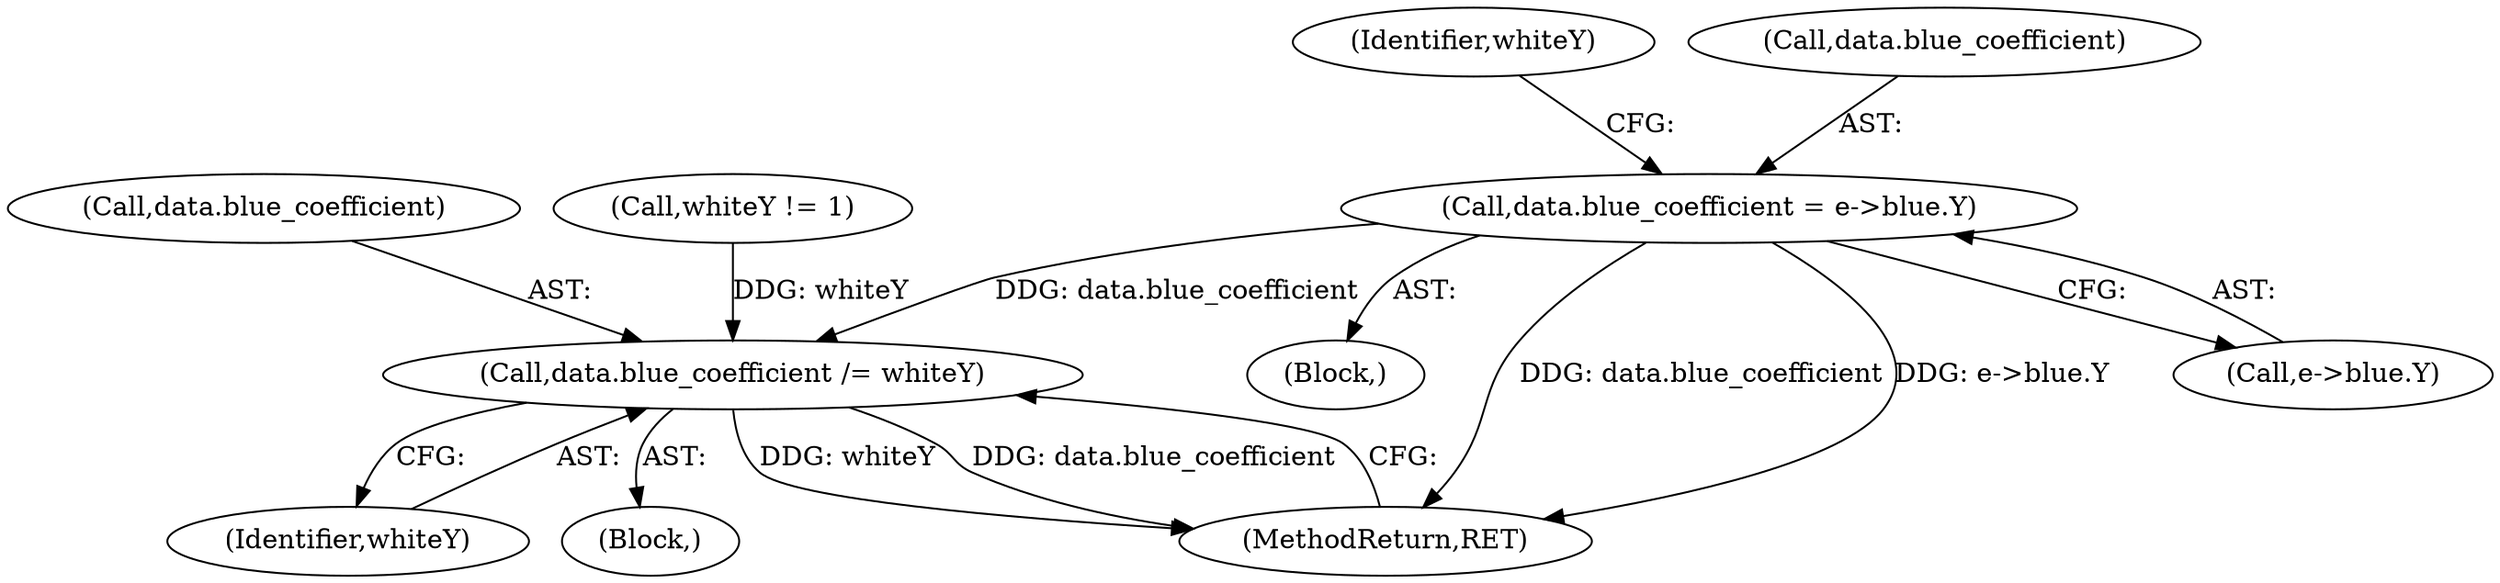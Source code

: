 digraph "0_Android_9d4853418ab2f754c2b63e091c29c5529b8b86ca_76@pointer" {
"1000180" [label="(Call,data.blue_coefficient = e->blue.Y)"];
"1000204" [label="(Call,data.blue_coefficient /= whiteY)"];
"1000204" [label="(Call,data.blue_coefficient /= whiteY)"];
"1000205" [label="(Call,data.blue_coefficient)"];
"1000190" [label="(Call,whiteY != 1)"];
"1000208" [label="(Identifier,whiteY)"];
"1000191" [label="(Identifier,whiteY)"];
"1000181" [label="(Call,data.blue_coefficient)"];
"1000193" [label="(Block,)"];
"1000141" [label="(Block,)"];
"1000215" [label="(MethodReturn,RET)"];
"1000184" [label="(Call,e->blue.Y)"];
"1000180" [label="(Call,data.blue_coefficient = e->blue.Y)"];
"1000180" -> "1000141"  [label="AST: "];
"1000180" -> "1000184"  [label="CFG: "];
"1000181" -> "1000180"  [label="AST: "];
"1000184" -> "1000180"  [label="AST: "];
"1000191" -> "1000180"  [label="CFG: "];
"1000180" -> "1000215"  [label="DDG: data.blue_coefficient"];
"1000180" -> "1000215"  [label="DDG: e->blue.Y"];
"1000180" -> "1000204"  [label="DDG: data.blue_coefficient"];
"1000204" -> "1000193"  [label="AST: "];
"1000204" -> "1000208"  [label="CFG: "];
"1000205" -> "1000204"  [label="AST: "];
"1000208" -> "1000204"  [label="AST: "];
"1000215" -> "1000204"  [label="CFG: "];
"1000204" -> "1000215"  [label="DDG: whiteY"];
"1000204" -> "1000215"  [label="DDG: data.blue_coefficient"];
"1000190" -> "1000204"  [label="DDG: whiteY"];
}
